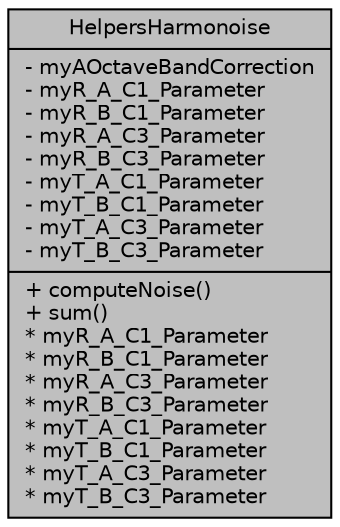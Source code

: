 digraph "HelpersHarmonoise"
{
  edge [fontname="Helvetica",fontsize="10",labelfontname="Helvetica",labelfontsize="10"];
  node [fontname="Helvetica",fontsize="10",shape=record];
  Node1 [label="{HelpersHarmonoise\n|- myAOctaveBandCorrection\l- myR_A_C1_Parameter\l- myR_B_C1_Parameter\l- myR_A_C3_Parameter\l- myR_B_C3_Parameter\l- myT_A_C1_Parameter\l- myT_B_C1_Parameter\l- myT_A_C3_Parameter\l- myT_B_C3_Parameter\l|+ computeNoise()\l+ sum()\l* myR_A_C1_Parameter\l* myR_B_C1_Parameter\l* myR_A_C3_Parameter\l* myR_B_C3_Parameter\l* myT_A_C1_Parameter\l* myT_B_C1_Parameter\l* myT_A_C3_Parameter\l* myT_B_C3_Parameter\l}",height=0.2,width=0.4,color="black", fillcolor="grey75", style="filled", fontcolor="black"];
}
